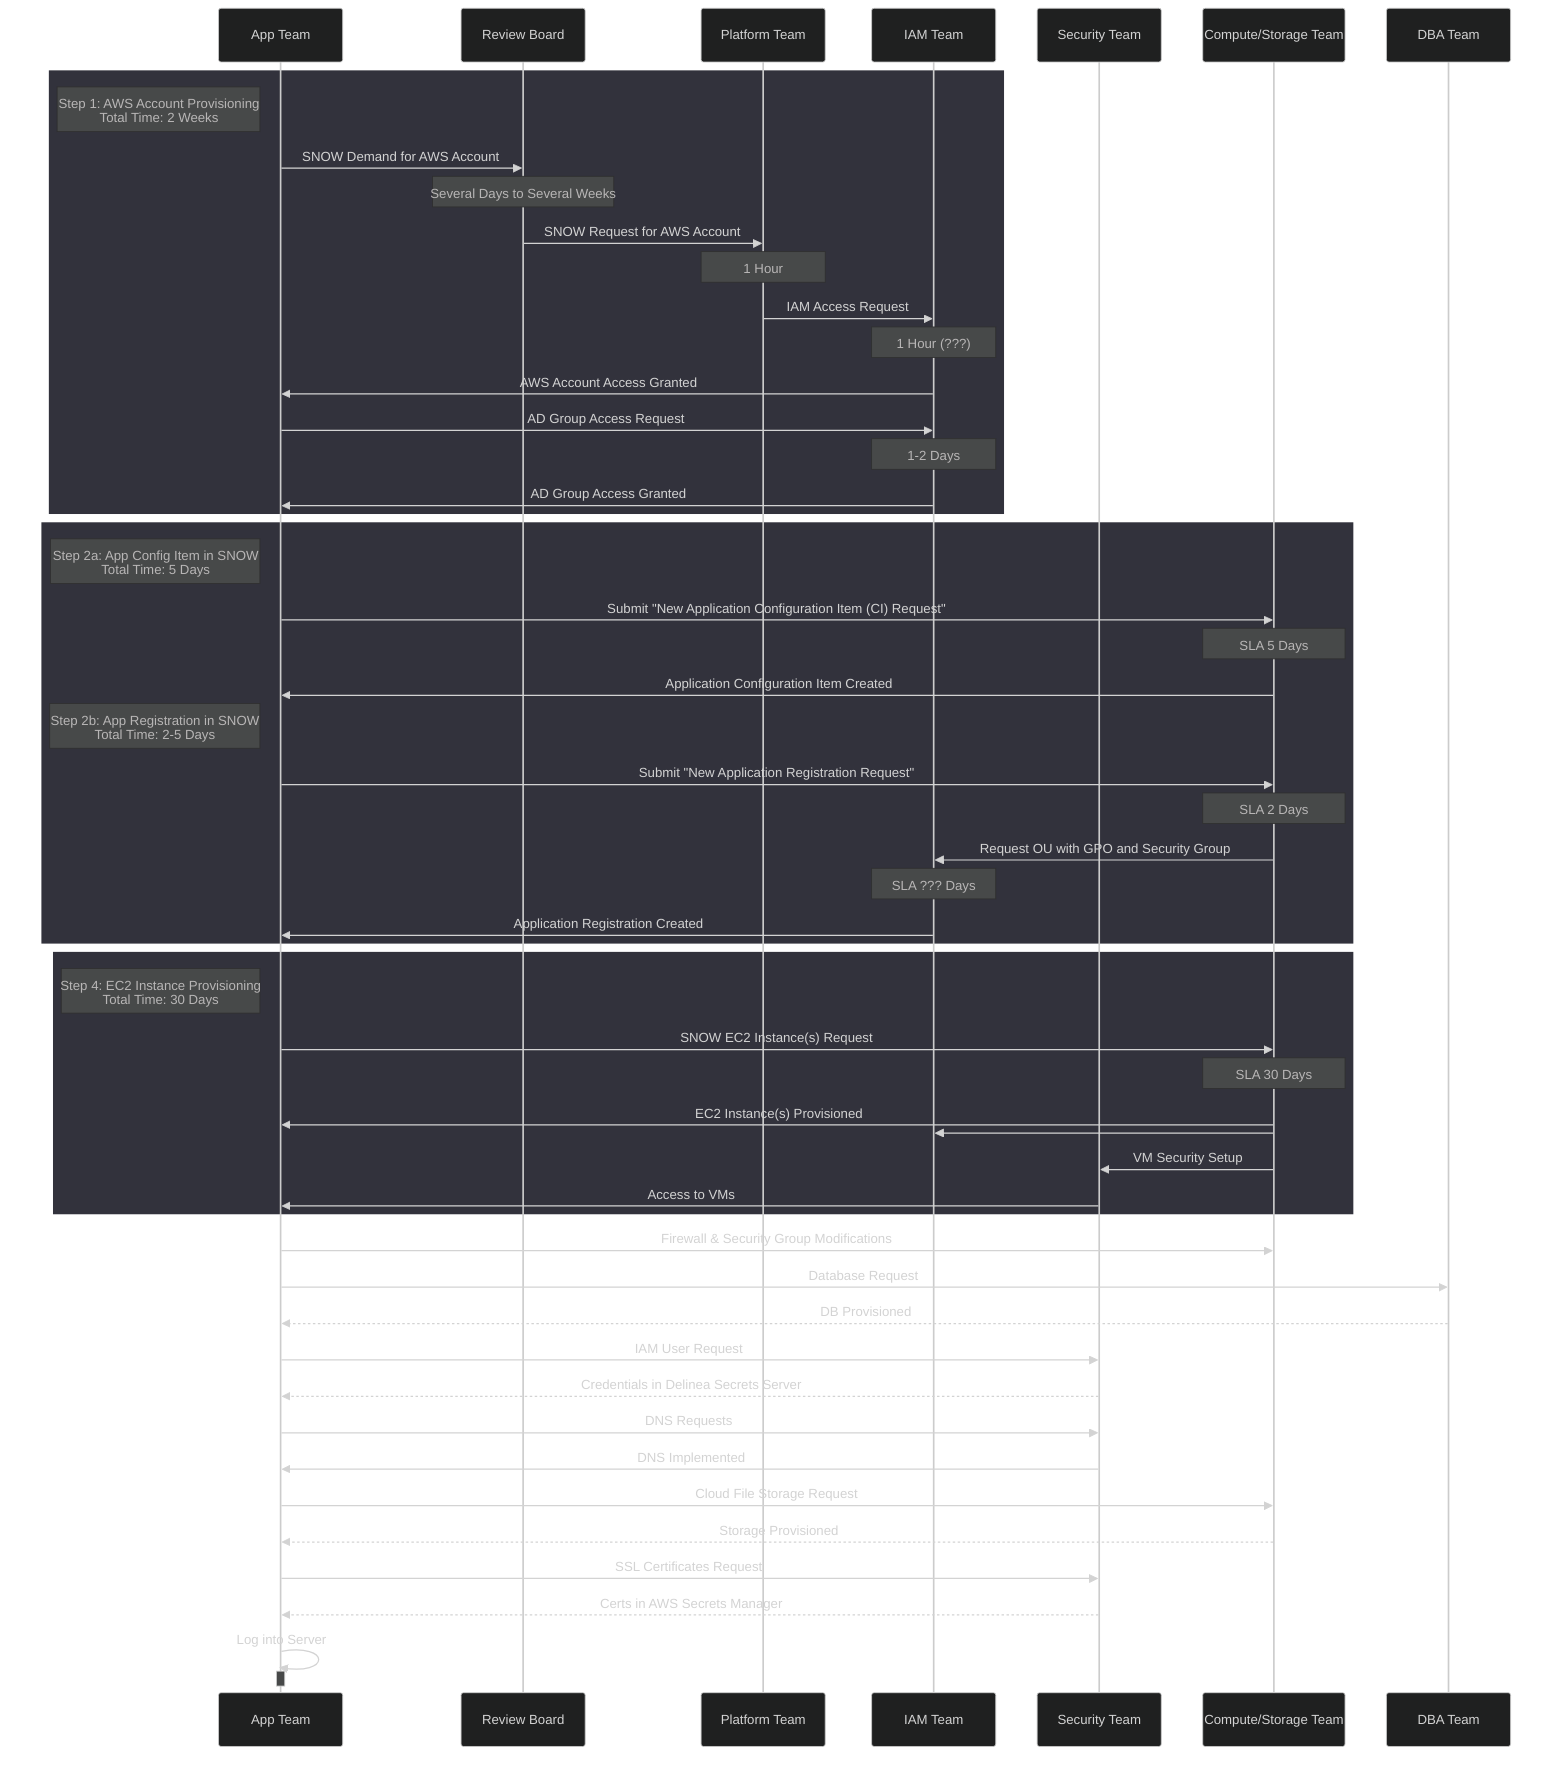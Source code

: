 %%{init: {'theme': 'dark' } }%%
sequenceDiagram
    participant AppTeam as App Team
    participant ReviewBoard as Review Board
    participant PlatformTeam as Platform Team
    participant IamTeam as IAM Team
    participant Security as Security Team
    participant ComputeStorage as Compute/Storage Team
    participant DBATeam as DBA Team
    %% AWS Account
    rect rgb(50, 50, 60)
    Note left of AppTeam: Step 1: AWS Account Provisioning<br>Total Time: 2 Weeks
    AppTeam->>ReviewBoard: SNOW Demand for AWS Account
    Note over ReviewBoard: Several Days to Several Weeks
    ReviewBoard->>PlatformTeam: SNOW Request for AWS Account
    Note over PlatformTeam: 1 Hour
    PlatformTeam->>IamTeam: IAM Access Request
    Note over IamTeam: 1 Hour (???)
    IamTeam->>AppTeam: AWS Account Access Granted
    AppTeam->>IamTeam: AD Group Access Request
    Note over IamTeam: 1-2 Days
    IamTeam->>AppTeam: AD Group Access Granted
    end
    %% App Registration in Snow
    rect rgb(50, 50, 60)
    Note left of AppTeam: Step 2a: App Config Item  in SNOW<br>Total Time: 5 Days
    AppTeam->>ComputeStorage: Submit "New Application Configuration Item (CI) Request"
    Note over ComputeStorage: SLA 5 Days
    ComputeStorage->>AppTeam: Application Configuration Item Created
    Note left of AppTeam: Step 2b: App Registration in SNOW<br>Total Time: 2-5 Days
    AppTeam->>ComputeStorage: Submit "New Application Registration Request"
    Note over ComputeStorage: SLA 2 Days
    ComputeStorage->>IamTeam: Request OU with GPO and Security Group
    Note over IamTeam: SLA ??? Days
    IamTeam->>AppTeam: Application Registration Created
 end
    %% EC2 Instance
    rect rgb(50, 50, 60)
    Note left of AppTeam: Step 4: EC2 Instance Provisioning<br>Total Time: 30 Days

    AppTeam->>ComputeStorage: SNOW EC2 Instance(s) Request
    Note over ComputeStorage: SLA 30 Days
    ComputeStorage->>AppTeam: EC2 Instance(s) Provisioned
    ComputeStorage->>IamTeam: 
    ComputeStorage->>Security: VM Security Setup
    Security->>AppTeam: Access to VMs
    end
    AppTeam->>ComputeStorage: Firewall & Security Group Modifications
    AppTeam->>DBATeam: Database Request
    DBATeam-->>AppTeam: DB Provisioned
    AppTeam->>Security: IAM User Request
    Security-->>AppTeam: Credentials in Delinea Secrets Server
    AppTeam->>Security: DNS Requests
    Security->>AppTeam: DNS Implemented
    AppTeam->>ComputeStorage: Cloud File Storage Request
    ComputeStorage-->>AppTeam: Storage Provisioned
    AppTeam->>Security: SSL Certificates Request
    Security-->>AppTeam: Certs in AWS Secrets Manager
    AppTeam->>+AppTeam: Log into Server
    deactivate AppTeam